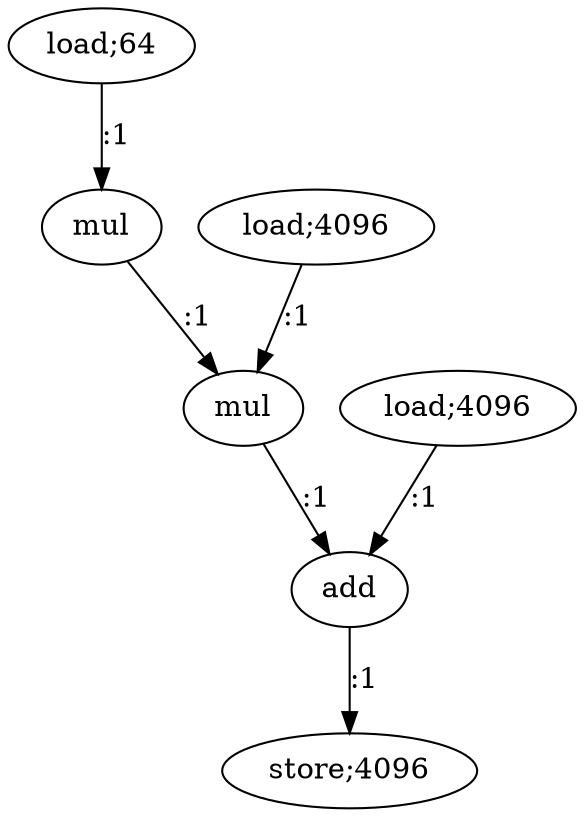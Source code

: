 digraph  {
   0 [label="load;64"];
   1 [label="mul"];
   2 [label="load;4096"];
   3 [label="mul"];
   4 [label="load;4096"];
   5 [label="add"];
   6 [label="store;4096"];

   0->1 [label=":1"]
   1->3 [label=":1"]
   2->3 [label=":1"]
   3->5 [label=":1"]
   4->5 [label=":1"]
   5->6 [label=":1"]
}
